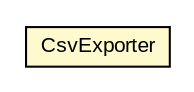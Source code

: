 #!/usr/local/bin/dot
#
# Class diagram 
# Generated by UMLGraph version R5_6-24-gf6e263 (http://www.umlgraph.org/)
#

digraph G {
	edge [fontname="arial",fontsize=10,labelfontname="arial",labelfontsize=10];
	node [fontname="arial",fontsize=10,shape=plaintext];
	nodesep=0.25;
	ranksep=0.5;
	// org.miloss.fgsms.services.rs.impl.CsvExporter
	c264156 [label=<<table title="org.miloss.fgsms.services.rs.impl.CsvExporter" border="0" cellborder="1" cellspacing="0" cellpadding="2" port="p" bgcolor="lemonChiffon" href="./CsvExporter.html">
		<tr><td><table border="0" cellspacing="0" cellpadding="1">
<tr><td align="center" balign="center"> CsvExporter </td></tr>
		</table></td></tr>
		</table>>, URL="./CsvExporter.html", fontname="arial", fontcolor="black", fontsize=10.0];
}


